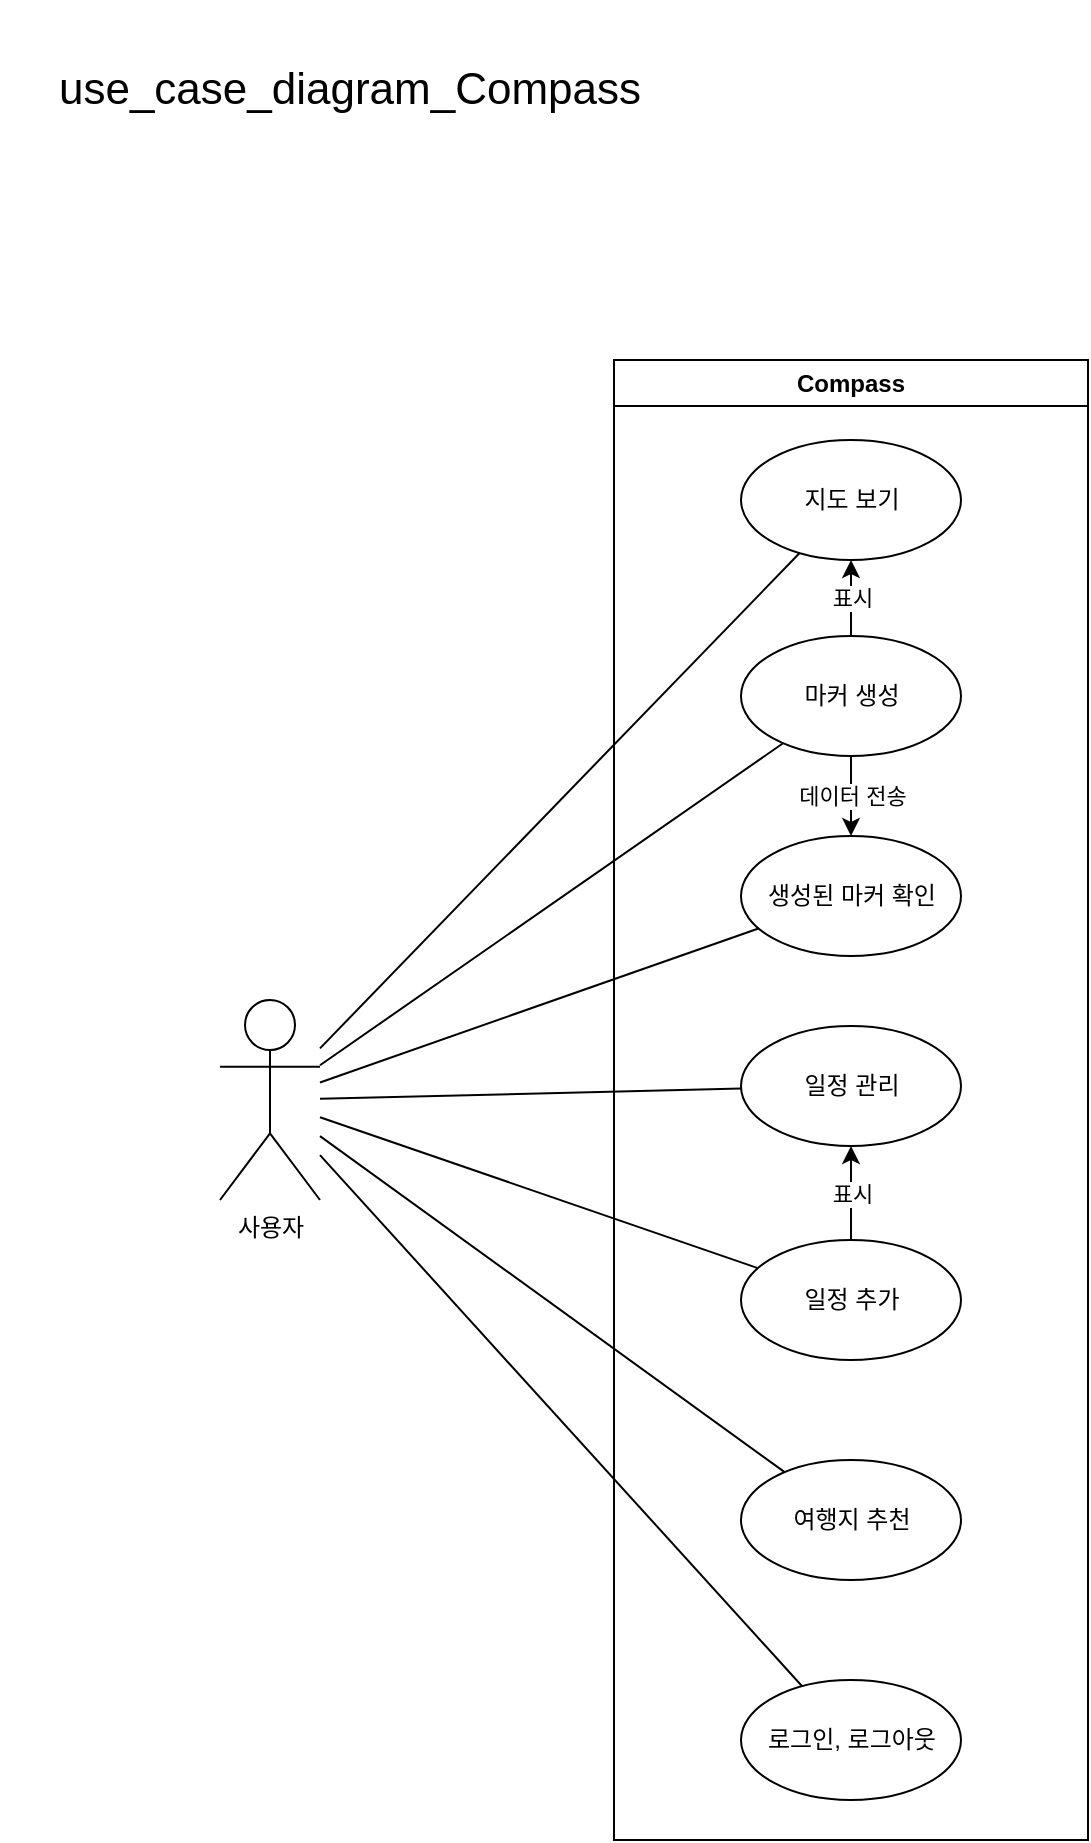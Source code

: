 <mxfile version="24.8.0">
  <diagram name="페이지-1" id="zVE2Lsy-wb5PUfXZnJQm">
    <mxGraphModel dx="2035" dy="1265" grid="1" gridSize="10" guides="1" tooltips="1" connect="1" arrows="1" fold="1" page="1" pageScale="1" pageWidth="850" pageHeight="1100" background="#ffffff" math="0" shadow="0">
      <root>
        <mxCell id="0" />
        <mxCell id="1" parent="0" />
        <mxCell id="0dkEWRMpdqEwMCPIq9Rx-1" value="사용자" style="shape=umlActor;verticalLabelPosition=bottom;verticalAlign=top;html=1;outlineConnect=0;" vertex="1" parent="1">
          <mxGeometry x="110" y="500" width="50" height="100" as="geometry" />
        </mxCell>
        <mxCell id="0dkEWRMpdqEwMCPIq9Rx-2" value="Compass" style="swimlane;whiteSpace=wrap;html=1;" vertex="1" parent="1">
          <mxGeometry x="307" y="180" width="237" height="740" as="geometry" />
        </mxCell>
        <mxCell id="0dkEWRMpdqEwMCPIq9Rx-3" value="로그인, 로그아웃" style="ellipse;whiteSpace=wrap;html=1;" vertex="1" parent="0dkEWRMpdqEwMCPIq9Rx-2">
          <mxGeometry x="63.5" y="660" width="110" height="60" as="geometry" />
        </mxCell>
        <mxCell id="0dkEWRMpdqEwMCPIq9Rx-5" value="마커 생성" style="ellipse;whiteSpace=wrap;html=1;" vertex="1" parent="0dkEWRMpdqEwMCPIq9Rx-2">
          <mxGeometry x="63.5" y="138" width="110" height="60" as="geometry" />
        </mxCell>
        <mxCell id="0dkEWRMpdqEwMCPIq9Rx-8" value="지도 보기" style="ellipse;whiteSpace=wrap;html=1;" vertex="1" parent="0dkEWRMpdqEwMCPIq9Rx-2">
          <mxGeometry x="63.5" y="40" width="110" height="60" as="geometry" />
        </mxCell>
        <mxCell id="0dkEWRMpdqEwMCPIq9Rx-10" value="" style="endArrow=classic;html=1;rounded=0;" edge="1" parent="0dkEWRMpdqEwMCPIq9Rx-2" source="0dkEWRMpdqEwMCPIq9Rx-5" target="0dkEWRMpdqEwMCPIq9Rx-8">
          <mxGeometry relative="1" as="geometry">
            <mxPoint x="80" y="250" as="sourcePoint" />
            <mxPoint x="180" y="250" as="targetPoint" />
          </mxGeometry>
        </mxCell>
        <mxCell id="0dkEWRMpdqEwMCPIq9Rx-11" value="표시" style="edgeLabel;resizable=0;html=1;;align=center;verticalAlign=middle;" connectable="0" vertex="1" parent="0dkEWRMpdqEwMCPIq9Rx-10">
          <mxGeometry relative="1" as="geometry" />
        </mxCell>
        <mxCell id="0dkEWRMpdqEwMCPIq9Rx-13" value="생성된 마커 확인" style="ellipse;whiteSpace=wrap;html=1;" vertex="1" parent="0dkEWRMpdqEwMCPIq9Rx-2">
          <mxGeometry x="63.5" y="238" width="110" height="60" as="geometry" />
        </mxCell>
        <mxCell id="0dkEWRMpdqEwMCPIq9Rx-19" value="일정 관리" style="ellipse;whiteSpace=wrap;html=1;" vertex="1" parent="0dkEWRMpdqEwMCPIq9Rx-2">
          <mxGeometry x="63.5" y="333" width="110" height="60" as="geometry" />
        </mxCell>
        <mxCell id="0dkEWRMpdqEwMCPIq9Rx-20" value="여행지 추천" style="ellipse;whiteSpace=wrap;html=1;" vertex="1" parent="0dkEWRMpdqEwMCPIq9Rx-2">
          <mxGeometry x="63.5" y="550" width="110" height="60" as="geometry" />
        </mxCell>
        <mxCell id="0dkEWRMpdqEwMCPIq9Rx-23" value="" style="endArrow=classic;html=1;rounded=0;" edge="1" parent="0dkEWRMpdqEwMCPIq9Rx-2" source="0dkEWRMpdqEwMCPIq9Rx-5" target="0dkEWRMpdqEwMCPIq9Rx-13">
          <mxGeometry relative="1" as="geometry">
            <mxPoint x="28" y="313" as="sourcePoint" />
            <mxPoint x="128" y="313" as="targetPoint" />
          </mxGeometry>
        </mxCell>
        <mxCell id="0dkEWRMpdqEwMCPIq9Rx-24" value="데이터 전송" style="edgeLabel;resizable=0;html=1;;align=center;verticalAlign=middle;" connectable="0" vertex="1" parent="0dkEWRMpdqEwMCPIq9Rx-23">
          <mxGeometry relative="1" as="geometry" />
        </mxCell>
        <mxCell id="0dkEWRMpdqEwMCPIq9Rx-25" value="일정 추가" style="ellipse;whiteSpace=wrap;html=1;" vertex="1" parent="0dkEWRMpdqEwMCPIq9Rx-2">
          <mxGeometry x="63.5" y="440" width="110" height="60" as="geometry" />
        </mxCell>
        <mxCell id="0dkEWRMpdqEwMCPIq9Rx-31" value="" style="endArrow=classic;html=1;rounded=0;" edge="1" parent="0dkEWRMpdqEwMCPIq9Rx-2" source="0dkEWRMpdqEwMCPIq9Rx-25" target="0dkEWRMpdqEwMCPIq9Rx-19">
          <mxGeometry relative="1" as="geometry">
            <mxPoint x="38" y="410" as="sourcePoint" />
            <mxPoint x="138" y="410" as="targetPoint" />
          </mxGeometry>
        </mxCell>
        <mxCell id="0dkEWRMpdqEwMCPIq9Rx-32" value="표시" style="edgeLabel;resizable=0;html=1;;align=center;verticalAlign=middle;" connectable="0" vertex="1" parent="0dkEWRMpdqEwMCPIq9Rx-31">
          <mxGeometry relative="1" as="geometry" />
        </mxCell>
        <mxCell id="0dkEWRMpdqEwMCPIq9Rx-9" value="" style="endArrow=none;html=1;rounded=0;" edge="1" parent="1" source="0dkEWRMpdqEwMCPIq9Rx-3" target="0dkEWRMpdqEwMCPIq9Rx-1">
          <mxGeometry width="50" height="50" relative="1" as="geometry">
            <mxPoint x="520" y="620" as="sourcePoint" />
            <mxPoint x="400" y="490" as="targetPoint" />
          </mxGeometry>
        </mxCell>
        <mxCell id="0dkEWRMpdqEwMCPIq9Rx-14" value="" style="endArrow=none;html=1;rounded=0;" edge="1" parent="1" source="0dkEWRMpdqEwMCPIq9Rx-1" target="0dkEWRMpdqEwMCPIq9Rx-13">
          <mxGeometry width="50" height="50" relative="1" as="geometry">
            <mxPoint x="580" y="540" as="sourcePoint" />
            <mxPoint x="630" y="490" as="targetPoint" />
          </mxGeometry>
        </mxCell>
        <mxCell id="0dkEWRMpdqEwMCPIq9Rx-15" value="" style="endArrow=none;html=1;rounded=0;" edge="1" parent="1" source="0dkEWRMpdqEwMCPIq9Rx-1" target="0dkEWRMpdqEwMCPIq9Rx-5">
          <mxGeometry width="50" height="50" relative="1" as="geometry">
            <mxPoint x="670" y="480" as="sourcePoint" />
            <mxPoint x="720" y="430" as="targetPoint" />
          </mxGeometry>
        </mxCell>
        <mxCell id="0dkEWRMpdqEwMCPIq9Rx-16" value="" style="endArrow=none;html=1;rounded=0;" edge="1" parent="1" source="0dkEWRMpdqEwMCPIq9Rx-1" target="0dkEWRMpdqEwMCPIq9Rx-8">
          <mxGeometry width="50" height="50" relative="1" as="geometry">
            <mxPoint x="290" y="360" as="sourcePoint" />
            <mxPoint x="720" y="430" as="targetPoint" />
          </mxGeometry>
        </mxCell>
        <mxCell id="0dkEWRMpdqEwMCPIq9Rx-21" value="" style="endArrow=none;html=1;rounded=0;" edge="1" parent="1" source="0dkEWRMpdqEwMCPIq9Rx-20" target="0dkEWRMpdqEwMCPIq9Rx-1">
          <mxGeometry width="50" height="50" relative="1" as="geometry">
            <mxPoint x="640" y="500" as="sourcePoint" />
            <mxPoint x="690" y="450" as="targetPoint" />
          </mxGeometry>
        </mxCell>
        <mxCell id="0dkEWRMpdqEwMCPIq9Rx-22" value="" style="endArrow=none;html=1;rounded=0;" edge="1" parent="1" source="0dkEWRMpdqEwMCPIq9Rx-19" target="0dkEWRMpdqEwMCPIq9Rx-1">
          <mxGeometry width="50" height="50" relative="1" as="geometry">
            <mxPoint x="640" y="500" as="sourcePoint" />
            <mxPoint x="690" y="450" as="targetPoint" />
          </mxGeometry>
        </mxCell>
        <mxCell id="0dkEWRMpdqEwMCPIq9Rx-26" value="" style="endArrow=none;html=1;rounded=0;" edge="1" parent="1" source="0dkEWRMpdqEwMCPIq9Rx-25" target="0dkEWRMpdqEwMCPIq9Rx-1">
          <mxGeometry width="50" height="50" relative="1" as="geometry">
            <mxPoint x="650" y="450" as="sourcePoint" />
            <mxPoint x="700" y="400" as="targetPoint" />
          </mxGeometry>
        </mxCell>
        <mxCell id="0dkEWRMpdqEwMCPIq9Rx-33" value="&lt;font style=&quot;font-size: 22px;&quot;&gt;use_case_diagram_Compass&lt;/font&gt;" style="text;html=1;align=center;verticalAlign=middle;whiteSpace=wrap;rounded=0;" vertex="1" parent="1">
          <mxGeometry width="350" height="90" as="geometry" />
        </mxCell>
      </root>
    </mxGraphModel>
  </diagram>
</mxfile>
